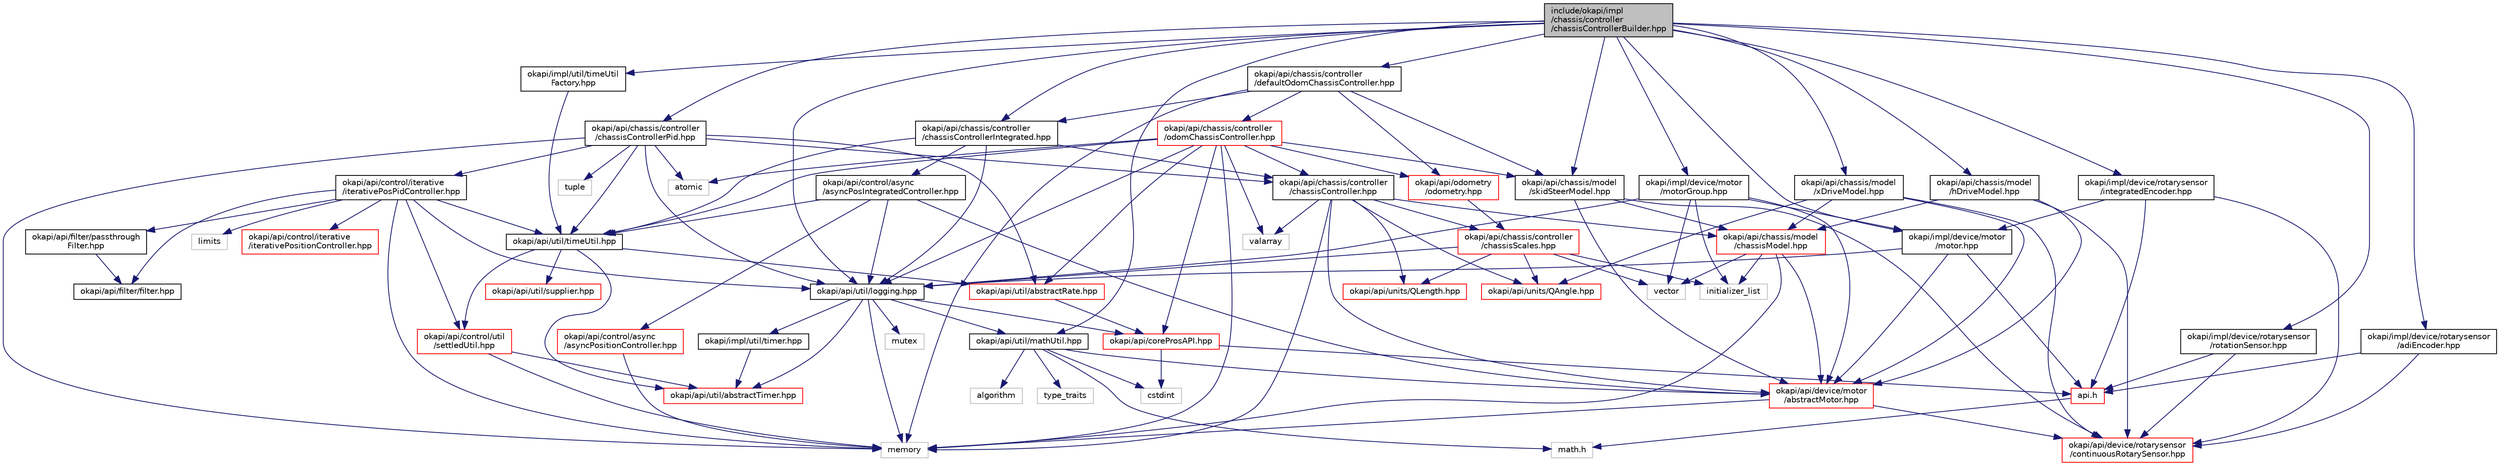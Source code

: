 digraph "include/okapi/impl/chassis/controller/chassisControllerBuilder.hpp"
{
 // LATEX_PDF_SIZE
  edge [fontname="Helvetica",fontsize="10",labelfontname="Helvetica",labelfontsize="10"];
  node [fontname="Helvetica",fontsize="10",shape=record];
  Node1 [label="include/okapi/impl\l/chassis/controller\l/chassisControllerBuilder.hpp",height=0.2,width=0.4,color="black", fillcolor="grey75", style="filled", fontcolor="black",tooltip=" "];
  Node1 -> Node2 [color="midnightblue",fontsize="10",style="solid"];
  Node2 [label="okapi/api/chassis/controller\l/chassisControllerIntegrated.hpp",height=0.2,width=0.4,color="black", fillcolor="white", style="filled",URL="$chassisControllerIntegrated_8hpp.html",tooltip=" "];
  Node2 -> Node3 [color="midnightblue",fontsize="10",style="solid"];
  Node3 [label="okapi/api/chassis/controller\l/chassisController.hpp",height=0.2,width=0.4,color="black", fillcolor="white", style="filled",URL="$chassisController_8hpp.html",tooltip=" "];
  Node3 -> Node4 [color="midnightblue",fontsize="10",style="solid"];
  Node4 [label="memory",height=0.2,width=0.4,color="grey75", fillcolor="white", style="filled",tooltip=" "];
  Node3 -> Node5 [color="midnightblue",fontsize="10",style="solid"];
  Node5 [label="valarray",height=0.2,width=0.4,color="grey75", fillcolor="white", style="filled",tooltip=" "];
  Node3 -> Node6 [color="midnightblue",fontsize="10",style="solid"];
  Node6 [label="okapi/api/chassis/controller\l/chassisScales.hpp",height=0.2,width=0.4,color="red", fillcolor="white", style="filled",URL="$chassisScales_8hpp.html",tooltip=" "];
  Node6 -> Node7 [color="midnightblue",fontsize="10",style="solid"];
  Node7 [label="initializer_list",height=0.2,width=0.4,color="grey75", fillcolor="white", style="filled",tooltip=" "];
  Node6 -> Node9 [color="midnightblue",fontsize="10",style="solid"];
  Node9 [label="vector",height=0.2,width=0.4,color="grey75", fillcolor="white", style="filled",tooltip=" "];
  Node6 -> Node10 [color="midnightblue",fontsize="10",style="solid"];
  Node10 [label="okapi/api/units/QAngle.hpp",height=0.2,width=0.4,color="red", fillcolor="white", style="filled",URL="$QAngle_8hpp.html",tooltip=" "];
  Node6 -> Node14 [color="midnightblue",fontsize="10",style="solid"];
  Node14 [label="okapi/api/units/QLength.hpp",height=0.2,width=0.4,color="red", fillcolor="white", style="filled",URL="$QLength_8hpp.html",tooltip=" "];
  Node6 -> Node15 [color="midnightblue",fontsize="10",style="solid"];
  Node15 [label="okapi/api/util/logging.hpp",height=0.2,width=0.4,color="black", fillcolor="white", style="filled",URL="$logging_8hpp.html",tooltip=" "];
  Node15 -> Node4 [color="midnightblue",fontsize="10",style="solid"];
  Node15 -> Node16 [color="midnightblue",fontsize="10",style="solid"];
  Node16 [label="mutex",height=0.2,width=0.4,color="grey75", fillcolor="white", style="filled",tooltip=" "];
  Node15 -> Node17 [color="midnightblue",fontsize="10",style="solid"];
  Node17 [label="okapi/api/coreProsAPI.hpp",height=0.2,width=0.4,color="red", fillcolor="white", style="filled",URL="$coreProsAPI_8hpp.html",tooltip=" "];
  Node17 -> Node20 [color="midnightblue",fontsize="10",style="solid"];
  Node20 [label="cstdint",height=0.2,width=0.4,color="grey75", fillcolor="white", style="filled",tooltip=" "];
  Node17 -> Node25 [color="midnightblue",fontsize="10",style="solid"];
  Node25 [label="api.h",height=0.2,width=0.4,color="red", fillcolor="white", style="filled",URL="$api_8h.html",tooltip=" "];
  Node25 -> Node27 [color="midnightblue",fontsize="10",style="solid"];
  Node27 [label="math.h",height=0.2,width=0.4,color="grey75", fillcolor="white", style="filled",tooltip=" "];
  Node15 -> Node119 [color="midnightblue",fontsize="10",style="solid"];
  Node119 [label="okapi/api/util/abstractTimer.hpp",height=0.2,width=0.4,color="red", fillcolor="white", style="filled",URL="$abstractTimer_8hpp.html",tooltip=" "];
  Node15 -> Node122 [color="midnightblue",fontsize="10",style="solid"];
  Node122 [label="okapi/api/util/mathUtil.hpp",height=0.2,width=0.4,color="black", fillcolor="white", style="filled",URL="$mathUtil_8hpp.html",tooltip=" "];
  Node122 -> Node27 [color="midnightblue",fontsize="10",style="solid"];
  Node122 -> Node123 [color="midnightblue",fontsize="10",style="solid"];
  Node123 [label="algorithm",height=0.2,width=0.4,color="grey75", fillcolor="white", style="filled",tooltip=" "];
  Node122 -> Node20 [color="midnightblue",fontsize="10",style="solid"];
  Node122 -> Node124 [color="midnightblue",fontsize="10",style="solid"];
  Node124 [label="type_traits",height=0.2,width=0.4,color="grey75", fillcolor="white", style="filled",tooltip=" "];
  Node122 -> Node125 [color="midnightblue",fontsize="10",style="solid"];
  Node125 [label="okapi/api/device/motor\l/abstractMotor.hpp",height=0.2,width=0.4,color="red", fillcolor="white", style="filled",URL="$abstractMotor_8hpp.html",tooltip=" "];
  Node125 -> Node4 [color="midnightblue",fontsize="10",style="solid"];
  Node125 -> Node127 [color="midnightblue",fontsize="10",style="solid"];
  Node127 [label="okapi/api/device/rotarysensor\l/continuousRotarySensor.hpp",height=0.2,width=0.4,color="red", fillcolor="white", style="filled",URL="$continuousRotarySensor_8hpp.html",tooltip=" "];
  Node15 -> Node130 [color="midnightblue",fontsize="10",style="solid"];
  Node130 [label="okapi/impl/util/timer.hpp",height=0.2,width=0.4,color="black", fillcolor="white", style="filled",URL="$okapi_2impl_2util_2timer_8hpp.html",tooltip=" "];
  Node130 -> Node119 [color="midnightblue",fontsize="10",style="solid"];
  Node3 -> Node131 [color="midnightblue",fontsize="10",style="solid"];
  Node131 [label="okapi/api/chassis/model\l/chassisModel.hpp",height=0.2,width=0.4,color="red", fillcolor="white", style="filled",URL="$chassisModel_8hpp.html",tooltip=" "];
  Node131 -> Node7 [color="midnightblue",fontsize="10",style="solid"];
  Node131 -> Node4 [color="midnightblue",fontsize="10",style="solid"];
  Node131 -> Node9 [color="midnightblue",fontsize="10",style="solid"];
  Node131 -> Node125 [color="midnightblue",fontsize="10",style="solid"];
  Node3 -> Node125 [color="midnightblue",fontsize="10",style="solid"];
  Node3 -> Node10 [color="midnightblue",fontsize="10",style="solid"];
  Node3 -> Node14 [color="midnightblue",fontsize="10",style="solid"];
  Node2 -> Node134 [color="midnightblue",fontsize="10",style="solid"];
  Node134 [label="okapi/api/control/async\l/asyncPosIntegratedController.hpp",height=0.2,width=0.4,color="black", fillcolor="white", style="filled",URL="$asyncPosIntegratedController_8hpp.html",tooltip=" "];
  Node134 -> Node135 [color="midnightblue",fontsize="10",style="solid"];
  Node135 [label="okapi/api/control/async\l/asyncPositionController.hpp",height=0.2,width=0.4,color="red", fillcolor="white", style="filled",URL="$asyncPositionController_8hpp.html",tooltip=" "];
  Node135 -> Node4 [color="midnightblue",fontsize="10",style="solid"];
  Node134 -> Node125 [color="midnightblue",fontsize="10",style="solid"];
  Node134 -> Node15 [color="midnightblue",fontsize="10",style="solid"];
  Node134 -> Node138 [color="midnightblue",fontsize="10",style="solid"];
  Node138 [label="okapi/api/util/timeUtil.hpp",height=0.2,width=0.4,color="black", fillcolor="white", style="filled",URL="$timeUtil_8hpp.html",tooltip=" "];
  Node138 -> Node139 [color="midnightblue",fontsize="10",style="solid"];
  Node139 [label="okapi/api/control/util\l/settledUtil.hpp",height=0.2,width=0.4,color="red", fillcolor="white", style="filled",URL="$settledUtil_8hpp.html",tooltip=" "];
  Node139 -> Node4 [color="midnightblue",fontsize="10",style="solid"];
  Node139 -> Node119 [color="midnightblue",fontsize="10",style="solid"];
  Node138 -> Node140 [color="midnightblue",fontsize="10",style="solid"];
  Node140 [label="okapi/api/util/abstractRate.hpp",height=0.2,width=0.4,color="red", fillcolor="white", style="filled",URL="$abstractRate_8hpp.html",tooltip=" "];
  Node140 -> Node17 [color="midnightblue",fontsize="10",style="solid"];
  Node138 -> Node119 [color="midnightblue",fontsize="10",style="solid"];
  Node138 -> Node141 [color="midnightblue",fontsize="10",style="solid"];
  Node141 [label="okapi/api/util/supplier.hpp",height=0.2,width=0.4,color="red", fillcolor="white", style="filled",URL="$supplier_8hpp.html",tooltip=" "];
  Node2 -> Node15 [color="midnightblue",fontsize="10",style="solid"];
  Node2 -> Node138 [color="midnightblue",fontsize="10",style="solid"];
  Node1 -> Node142 [color="midnightblue",fontsize="10",style="solid"];
  Node142 [label="okapi/api/chassis/controller\l/chassisControllerPid.hpp",height=0.2,width=0.4,color="black", fillcolor="white", style="filled",URL="$chassisControllerPid_8hpp.html",tooltip=" "];
  Node142 -> Node143 [color="midnightblue",fontsize="10",style="solid"];
  Node143 [label="atomic",height=0.2,width=0.4,color="grey75", fillcolor="white", style="filled",tooltip=" "];
  Node142 -> Node4 [color="midnightblue",fontsize="10",style="solid"];
  Node142 -> Node144 [color="midnightblue",fontsize="10",style="solid"];
  Node144 [label="tuple",height=0.2,width=0.4,color="grey75", fillcolor="white", style="filled",tooltip=" "];
  Node142 -> Node3 [color="midnightblue",fontsize="10",style="solid"];
  Node142 -> Node145 [color="midnightblue",fontsize="10",style="solid"];
  Node145 [label="okapi/api/control/iterative\l/iterativePosPidController.hpp",height=0.2,width=0.4,color="black", fillcolor="white", style="filled",URL="$iterativePosPidController_8hpp.html",tooltip=" "];
  Node145 -> Node146 [color="midnightblue",fontsize="10",style="solid"];
  Node146 [label="limits",height=0.2,width=0.4,color="grey75", fillcolor="white", style="filled",tooltip=" "];
  Node145 -> Node4 [color="midnightblue",fontsize="10",style="solid"];
  Node145 -> Node147 [color="midnightblue",fontsize="10",style="solid"];
  Node147 [label="okapi/api/control/iterative\l/iterativePositionController.hpp",height=0.2,width=0.4,color="red", fillcolor="white", style="filled",URL="$iterativePositionController_8hpp.html",tooltip=" "];
  Node145 -> Node139 [color="midnightblue",fontsize="10",style="solid"];
  Node145 -> Node149 [color="midnightblue",fontsize="10",style="solid"];
  Node149 [label="okapi/api/filter/filter.hpp",height=0.2,width=0.4,color="black", fillcolor="white", style="filled",URL="$filter_8hpp.html",tooltip=" "];
  Node145 -> Node150 [color="midnightblue",fontsize="10",style="solid"];
  Node150 [label="okapi/api/filter/passthrough\lFilter.hpp",height=0.2,width=0.4,color="black", fillcolor="white", style="filled",URL="$passthroughFilter_8hpp.html",tooltip=" "];
  Node150 -> Node149 [color="midnightblue",fontsize="10",style="solid"];
  Node145 -> Node15 [color="midnightblue",fontsize="10",style="solid"];
  Node145 -> Node138 [color="midnightblue",fontsize="10",style="solid"];
  Node142 -> Node140 [color="midnightblue",fontsize="10",style="solid"];
  Node142 -> Node15 [color="midnightblue",fontsize="10",style="solid"];
  Node142 -> Node138 [color="midnightblue",fontsize="10",style="solid"];
  Node1 -> Node151 [color="midnightblue",fontsize="10",style="solid"];
  Node151 [label="okapi/api/chassis/controller\l/defaultOdomChassisController.hpp",height=0.2,width=0.4,color="black", fillcolor="white", style="filled",URL="$defaultOdomChassisController_8hpp.html",tooltip=" "];
  Node151 -> Node4 [color="midnightblue",fontsize="10",style="solid"];
  Node151 -> Node2 [color="midnightblue",fontsize="10",style="solid"];
  Node151 -> Node152 [color="midnightblue",fontsize="10",style="solid"];
  Node152 [label="okapi/api/chassis/controller\l/odomChassisController.hpp",height=0.2,width=0.4,color="red", fillcolor="white", style="filled",URL="$odomChassisController_8hpp.html",tooltip=" "];
  Node152 -> Node143 [color="midnightblue",fontsize="10",style="solid"];
  Node152 -> Node4 [color="midnightblue",fontsize="10",style="solid"];
  Node152 -> Node5 [color="midnightblue",fontsize="10",style="solid"];
  Node152 -> Node3 [color="midnightblue",fontsize="10",style="solid"];
  Node152 -> Node153 [color="midnightblue",fontsize="10",style="solid"];
  Node153 [label="okapi/api/chassis/model\l/skidSteerModel.hpp",height=0.2,width=0.4,color="black", fillcolor="white", style="filled",URL="$skidSteerModel_8hpp.html",tooltip=" "];
  Node153 -> Node131 [color="midnightblue",fontsize="10",style="solid"];
  Node153 -> Node125 [color="midnightblue",fontsize="10",style="solid"];
  Node153 -> Node127 [color="midnightblue",fontsize="10",style="solid"];
  Node152 -> Node17 [color="midnightblue",fontsize="10",style="solid"];
  Node152 -> Node154 [color="midnightblue",fontsize="10",style="solid"];
  Node154 [label="okapi/api/odometry\l/odometry.hpp",height=0.2,width=0.4,color="red", fillcolor="white", style="filled",URL="$odometry_8hpp.html",tooltip=" "];
  Node154 -> Node6 [color="midnightblue",fontsize="10",style="solid"];
  Node152 -> Node140 [color="midnightblue",fontsize="10",style="solid"];
  Node152 -> Node15 [color="midnightblue",fontsize="10",style="solid"];
  Node152 -> Node138 [color="midnightblue",fontsize="10",style="solid"];
  Node151 -> Node153 [color="midnightblue",fontsize="10",style="solid"];
  Node151 -> Node154 [color="midnightblue",fontsize="10",style="solid"];
  Node1 -> Node163 [color="midnightblue",fontsize="10",style="solid"];
  Node163 [label="okapi/api/chassis/model\l/hDriveModel.hpp",height=0.2,width=0.4,color="black", fillcolor="white", style="filled",URL="$hDriveModel_8hpp.html",tooltip=" "];
  Node163 -> Node131 [color="midnightblue",fontsize="10",style="solid"];
  Node163 -> Node125 [color="midnightblue",fontsize="10",style="solid"];
  Node163 -> Node127 [color="midnightblue",fontsize="10",style="solid"];
  Node1 -> Node153 [color="midnightblue",fontsize="10",style="solid"];
  Node1 -> Node164 [color="midnightblue",fontsize="10",style="solid"];
  Node164 [label="okapi/api/chassis/model\l/xDriveModel.hpp",height=0.2,width=0.4,color="black", fillcolor="white", style="filled",URL="$xDriveModel_8hpp.html",tooltip=" "];
  Node164 -> Node131 [color="midnightblue",fontsize="10",style="solid"];
  Node164 -> Node125 [color="midnightblue",fontsize="10",style="solid"];
  Node164 -> Node127 [color="midnightblue",fontsize="10",style="solid"];
  Node164 -> Node10 [color="midnightblue",fontsize="10",style="solid"];
  Node1 -> Node15 [color="midnightblue",fontsize="10",style="solid"];
  Node1 -> Node122 [color="midnightblue",fontsize="10",style="solid"];
  Node1 -> Node165 [color="midnightblue",fontsize="10",style="solid"];
  Node165 [label="okapi/impl/device/motor\l/motor.hpp",height=0.2,width=0.4,color="black", fillcolor="white", style="filled",URL="$motor_8hpp.html",tooltip=" "];
  Node165 -> Node25 [color="midnightblue",fontsize="10",style="solid"];
  Node165 -> Node125 [color="midnightblue",fontsize="10",style="solid"];
  Node165 -> Node15 [color="midnightblue",fontsize="10",style="solid"];
  Node1 -> Node166 [color="midnightblue",fontsize="10",style="solid"];
  Node166 [label="okapi/impl/device/motor\l/motorGroup.hpp",height=0.2,width=0.4,color="black", fillcolor="white", style="filled",URL="$motorGroup_8hpp.html",tooltip=" "];
  Node166 -> Node7 [color="midnightblue",fontsize="10",style="solid"];
  Node166 -> Node9 [color="midnightblue",fontsize="10",style="solid"];
  Node166 -> Node125 [color="midnightblue",fontsize="10",style="solid"];
  Node166 -> Node15 [color="midnightblue",fontsize="10",style="solid"];
  Node166 -> Node165 [color="midnightblue",fontsize="10",style="solid"];
  Node1 -> Node167 [color="midnightblue",fontsize="10",style="solid"];
  Node167 [label="okapi/impl/device/rotarysensor\l/adiEncoder.hpp",height=0.2,width=0.4,color="black", fillcolor="white", style="filled",URL="$adiEncoder_8hpp.html",tooltip=" "];
  Node167 -> Node25 [color="midnightblue",fontsize="10",style="solid"];
  Node167 -> Node127 [color="midnightblue",fontsize="10",style="solid"];
  Node1 -> Node168 [color="midnightblue",fontsize="10",style="solid"];
  Node168 [label="okapi/impl/device/rotarysensor\l/integratedEncoder.hpp",height=0.2,width=0.4,color="black", fillcolor="white", style="filled",URL="$integratedEncoder_8hpp.html",tooltip=" "];
  Node168 -> Node25 [color="midnightblue",fontsize="10",style="solid"];
  Node168 -> Node127 [color="midnightblue",fontsize="10",style="solid"];
  Node168 -> Node165 [color="midnightblue",fontsize="10",style="solid"];
  Node1 -> Node169 [color="midnightblue",fontsize="10",style="solid"];
  Node169 [label="okapi/impl/device/rotarysensor\l/rotationSensor.hpp",height=0.2,width=0.4,color="black", fillcolor="white", style="filled",URL="$rotationSensor_8hpp.html",tooltip=" "];
  Node169 -> Node25 [color="midnightblue",fontsize="10",style="solid"];
  Node169 -> Node127 [color="midnightblue",fontsize="10",style="solid"];
  Node1 -> Node170 [color="midnightblue",fontsize="10",style="solid"];
  Node170 [label="okapi/impl/util/timeUtil\lFactory.hpp",height=0.2,width=0.4,color="black", fillcolor="white", style="filled",URL="$timeUtilFactory_8hpp.html",tooltip=" "];
  Node170 -> Node138 [color="midnightblue",fontsize="10",style="solid"];
}
